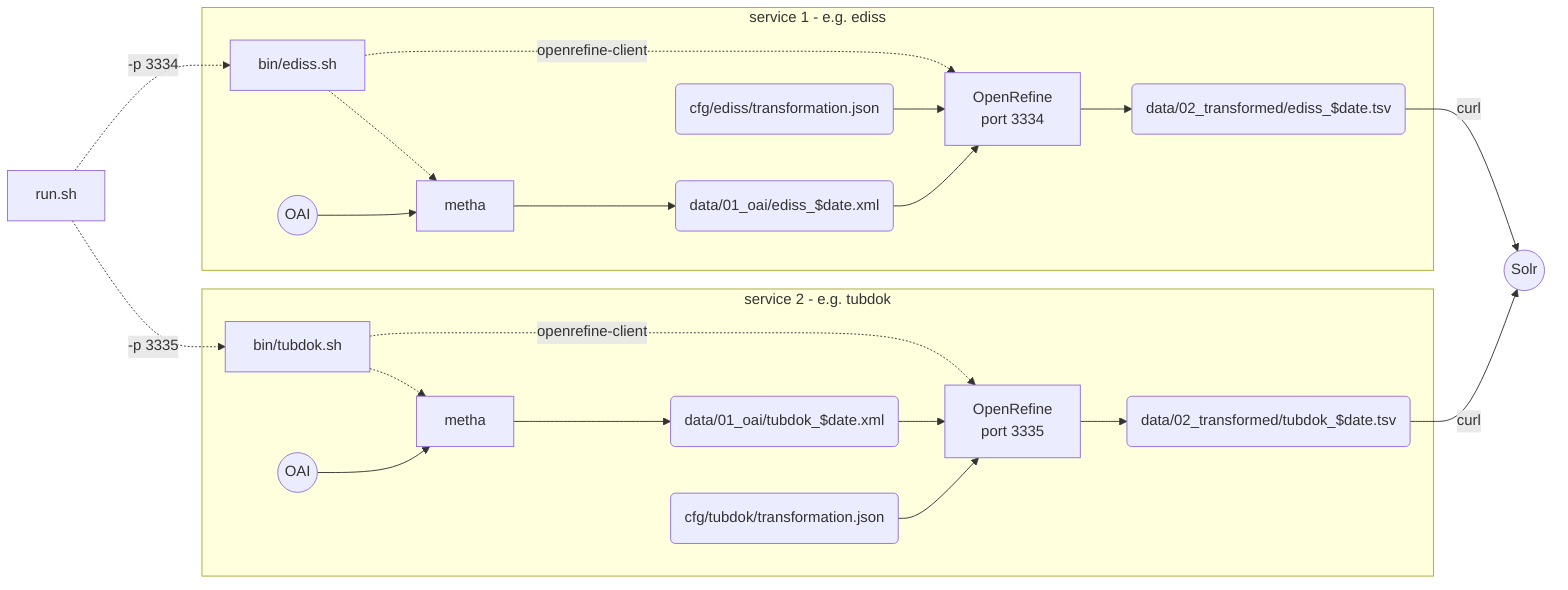 graph LR
run.sh -. -p 3334 .-> bin/ediss.sh
run.sh -. -p 3335 .-> bin/tubdok.sh

subgraph service 2 - e.g. tubdok
bin/tubdok.sh -.-> metha2[metha]
oai2((OAI)) --> metha2
metha2 --> 01oai2(data/01_oai/tubdok_$date.xml)
bin/tubdok.sh -. openrefine-client .-> openrefine2[OpenRefine<br>port 3335]
01oai2 --> openrefine2
config2(cfg/tubdok/transformation.json) --> openrefine2
openrefine2 --> 02transformed2(data/02_transformed/tubdok_$date.tsv)
end

subgraph service 1 - e.g. ediss
bin/ediss.sh -.-> metha1[metha]
oai1((OAI)) --> metha1
metha1 --> 01oai1(data/01_oai/ediss_$date.xml)
bin/ediss.sh -. openrefine-client .-> openrefine1[OpenRefine<br>port 3334]
config1(cfg/ediss/transformation.json) --> openrefine1
01oai1 --> openrefine1
openrefine1 --> 02transformed1(data/02_transformed/ediss_$date.tsv)
end

02transformed1 -- curl --> solr((Solr))
02transformed2 -- curl --> solr
